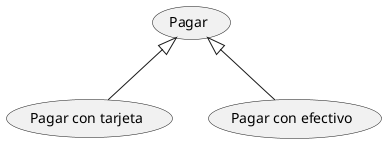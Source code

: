 @startuml
(Pagar) as UC1
(Pagar con tarjeta) as UC2
(Pagar con efectivo) as UC3

UC1 <|-- UC2
UC1 <|-- UC3
@enduml